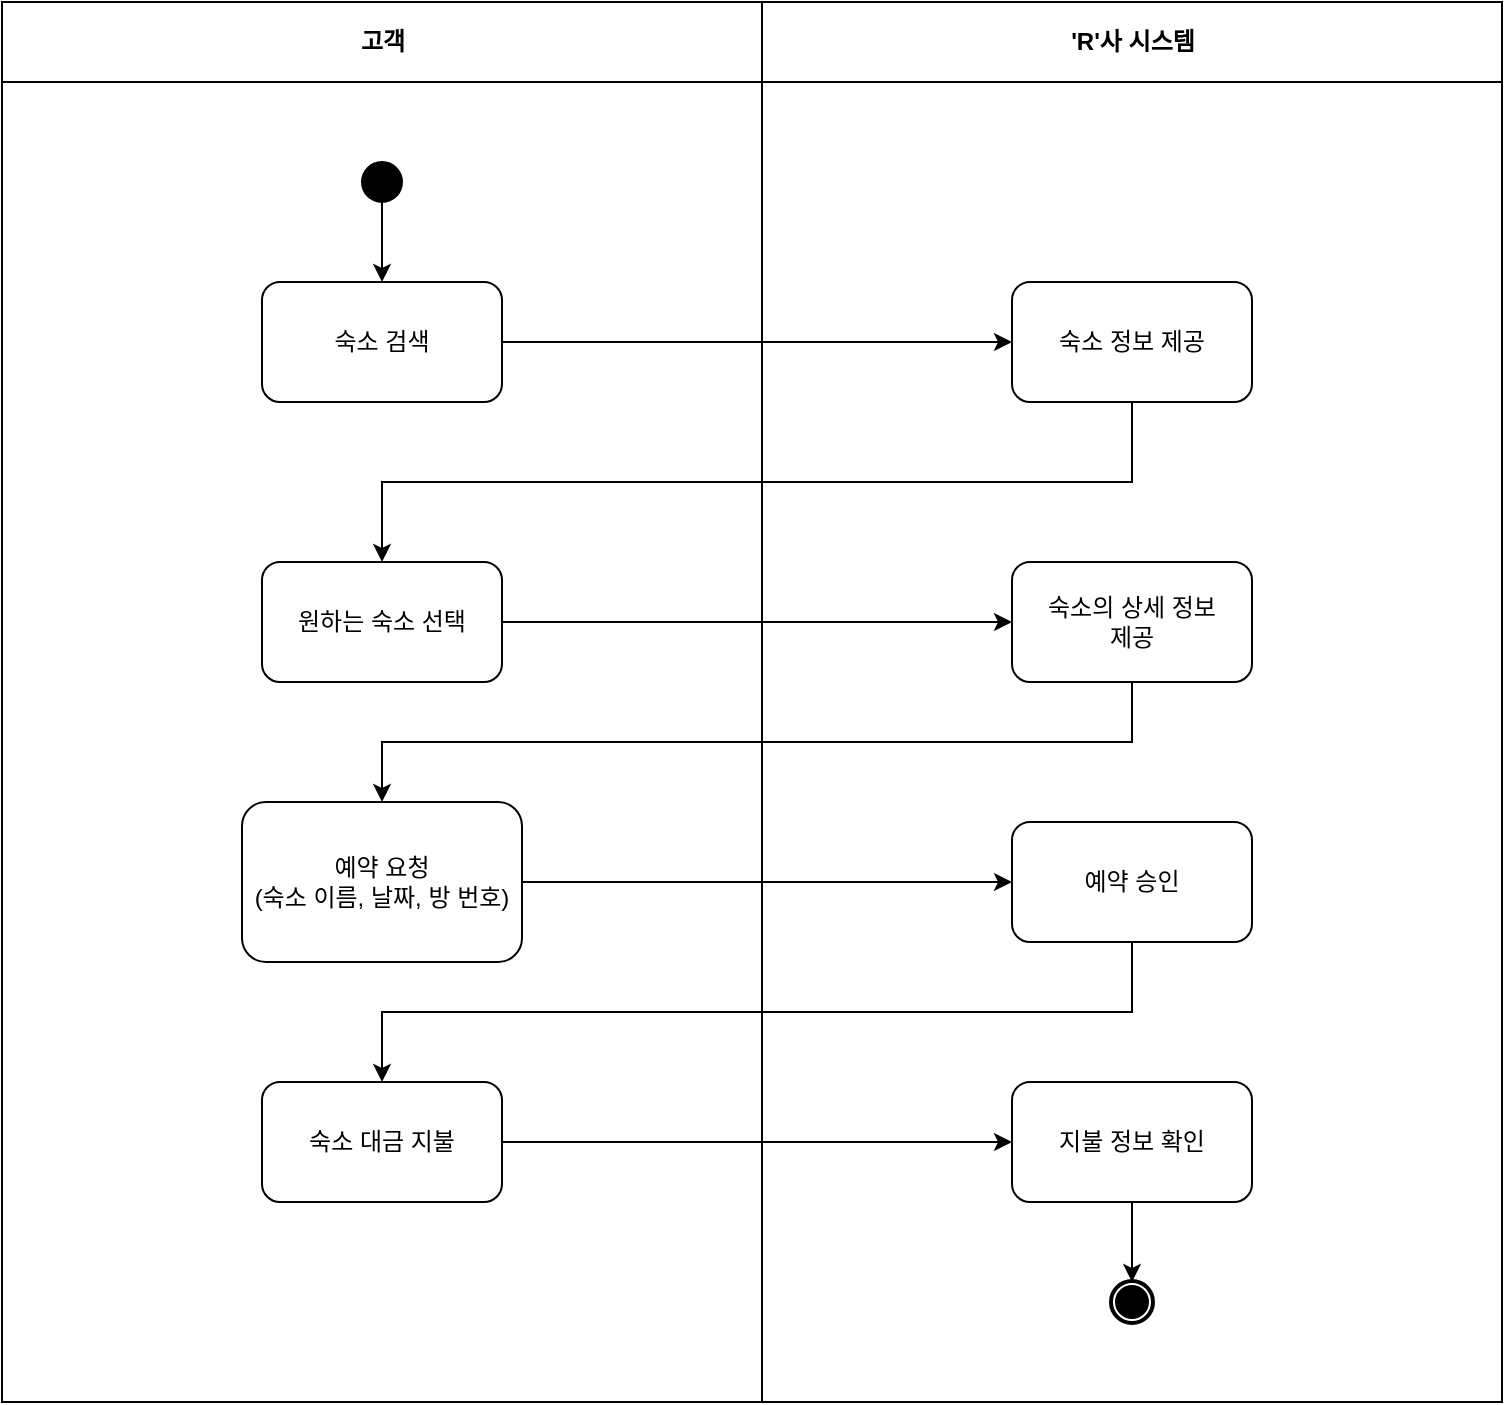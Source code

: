 <mxfile version="21.3.7" type="github">
  <diagram name="Page-1" id="0783ab3e-0a74-02c8-0abd-f7b4e66b4bec">
    <mxGraphModel dx="1843" dy="830" grid="1" gridSize="10" guides="1" tooltips="1" connect="1" arrows="1" fold="1" page="1" pageScale="1" pageWidth="850" pageHeight="1100" background="none" math="0" shadow="0">
      <root>
        <mxCell id="0" />
        <mxCell id="1" parent="0" />
        <mxCell id="1c1d494c118603dd-1" value="" style="swimlane;html=1;childLayout=stackLayout;startSize=0;rounded=0;shadow=0;comic=0;labelBackgroundColor=none;strokeWidth=1;fontFamily=Verdana;fontSize=12;align=center;" parent="1" vertex="1">
          <mxGeometry x="50" y="200" width="750" height="700" as="geometry" />
        </mxCell>
        <mxCell id="1c1d494c118603dd-2" value="고객" style="swimlane;html=1;startSize=40;" parent="1c1d494c118603dd-1" vertex="1">
          <mxGeometry width="380" height="700" as="geometry" />
        </mxCell>
        <mxCell id="iaeA8k5OK6wyuOvlLynX-12" style="edgeStyle=orthogonalEdgeStyle;rounded=0;orthogonalLoop=1;jettySize=auto;html=1;exitX=0.5;exitY=1;exitDx=0;exitDy=0;entryX=0.5;entryY=0;entryDx=0;entryDy=0;" edge="1" parent="1c1d494c118603dd-2" source="60571a20871a0731-4" target="iaeA8k5OK6wyuOvlLynX-3">
          <mxGeometry relative="1" as="geometry" />
        </mxCell>
        <mxCell id="60571a20871a0731-4" value="" style="ellipse;whiteSpace=wrap;html=1;rounded=0;shadow=0;comic=0;labelBackgroundColor=none;strokeWidth=1;fillColor=#000000;fontFamily=Verdana;fontSize=12;align=center;" parent="1c1d494c118603dd-2" vertex="1">
          <mxGeometry x="180" y="80" width="20" height="20" as="geometry" />
        </mxCell>
        <mxCell id="iaeA8k5OK6wyuOvlLynX-3" value="숙소 검색" style="rounded=1;whiteSpace=wrap;html=1;" vertex="1" parent="1c1d494c118603dd-2">
          <mxGeometry x="130" y="140" width="120" height="60" as="geometry" />
        </mxCell>
        <mxCell id="iaeA8k5OK6wyuOvlLynX-5" value="원하는 숙소 선택" style="rounded=1;whiteSpace=wrap;html=1;" vertex="1" parent="1c1d494c118603dd-2">
          <mxGeometry x="130" y="280" width="120" height="60" as="geometry" />
        </mxCell>
        <mxCell id="iaeA8k5OK6wyuOvlLynX-7" value="예약 요청&lt;br&gt;(숙소 이름, 날짜, 방 번호)" style="rounded=1;whiteSpace=wrap;html=1;" vertex="1" parent="1c1d494c118603dd-2">
          <mxGeometry x="120" y="400" width="140" height="80" as="geometry" />
        </mxCell>
        <mxCell id="iaeA8k5OK6wyuOvlLynX-9" value="숙소 대금 지불" style="rounded=1;whiteSpace=wrap;html=1;" vertex="1" parent="1c1d494c118603dd-2">
          <mxGeometry x="130" y="540" width="120" height="60" as="geometry" />
        </mxCell>
        <mxCell id="1c1d494c118603dd-4" value="&#39;R&#39;사 시스템" style="swimlane;html=1;startSize=40;" parent="1c1d494c118603dd-1" vertex="1">
          <mxGeometry x="380" width="370" height="700" as="geometry" />
        </mxCell>
        <mxCell id="60571a20871a0731-5" value="" style="shape=mxgraph.bpmn.shape;html=1;verticalLabelPosition=bottom;labelBackgroundColor=#ffffff;verticalAlign=top;perimeter=ellipsePerimeter;outline=end;symbol=terminate;rounded=0;shadow=0;comic=0;strokeWidth=1;fontFamily=Verdana;fontSize=12;align=center;" parent="1c1d494c118603dd-4" vertex="1">
          <mxGeometry x="175" y="640" width="20" height="20" as="geometry" />
        </mxCell>
        <mxCell id="iaeA8k5OK6wyuOvlLynX-4" value="숙소 정보 제공" style="rounded=1;whiteSpace=wrap;html=1;" vertex="1" parent="1c1d494c118603dd-4">
          <mxGeometry x="125" y="140" width="120" height="60" as="geometry" />
        </mxCell>
        <mxCell id="iaeA8k5OK6wyuOvlLynX-6" value="숙소의 상세 정보 &lt;br&gt;제공" style="rounded=1;whiteSpace=wrap;html=1;" vertex="1" parent="1c1d494c118603dd-4">
          <mxGeometry x="125" y="280" width="120" height="60" as="geometry" />
        </mxCell>
        <mxCell id="iaeA8k5OK6wyuOvlLynX-8" value="예약 승인" style="rounded=1;whiteSpace=wrap;html=1;" vertex="1" parent="1c1d494c118603dd-4">
          <mxGeometry x="125" y="410" width="120" height="60" as="geometry" />
        </mxCell>
        <mxCell id="iaeA8k5OK6wyuOvlLynX-20" style="edgeStyle=orthogonalEdgeStyle;rounded=0;orthogonalLoop=1;jettySize=auto;html=1;exitX=0.5;exitY=1;exitDx=0;exitDy=0;entryX=0.5;entryY=0;entryDx=0;entryDy=0;" edge="1" parent="1c1d494c118603dd-4" source="iaeA8k5OK6wyuOvlLynX-10" target="60571a20871a0731-5">
          <mxGeometry relative="1" as="geometry" />
        </mxCell>
        <mxCell id="iaeA8k5OK6wyuOvlLynX-10" value="지불 정보 확인" style="rounded=1;whiteSpace=wrap;html=1;" vertex="1" parent="1c1d494c118603dd-4">
          <mxGeometry x="125" y="540" width="120" height="60" as="geometry" />
        </mxCell>
        <mxCell id="iaeA8k5OK6wyuOvlLynX-13" style="edgeStyle=orthogonalEdgeStyle;rounded=0;orthogonalLoop=1;jettySize=auto;html=1;exitX=1;exitY=0.5;exitDx=0;exitDy=0;entryX=0;entryY=0.5;entryDx=0;entryDy=0;" edge="1" parent="1c1d494c118603dd-1" source="iaeA8k5OK6wyuOvlLynX-3" target="iaeA8k5OK6wyuOvlLynX-4">
          <mxGeometry relative="1" as="geometry" />
        </mxCell>
        <mxCell id="iaeA8k5OK6wyuOvlLynX-14" style="edgeStyle=orthogonalEdgeStyle;rounded=0;orthogonalLoop=1;jettySize=auto;html=1;exitX=0.5;exitY=1;exitDx=0;exitDy=0;entryX=0.5;entryY=0;entryDx=0;entryDy=0;" edge="1" parent="1c1d494c118603dd-1" source="iaeA8k5OK6wyuOvlLynX-4" target="iaeA8k5OK6wyuOvlLynX-5">
          <mxGeometry relative="1" as="geometry" />
        </mxCell>
        <mxCell id="iaeA8k5OK6wyuOvlLynX-15" style="edgeStyle=orthogonalEdgeStyle;rounded=0;orthogonalLoop=1;jettySize=auto;html=1;exitX=1;exitY=0.5;exitDx=0;exitDy=0;entryX=0;entryY=0.5;entryDx=0;entryDy=0;" edge="1" parent="1c1d494c118603dd-1" source="iaeA8k5OK6wyuOvlLynX-5" target="iaeA8k5OK6wyuOvlLynX-6">
          <mxGeometry relative="1" as="geometry" />
        </mxCell>
        <mxCell id="iaeA8k5OK6wyuOvlLynX-16" style="edgeStyle=orthogonalEdgeStyle;rounded=0;orthogonalLoop=1;jettySize=auto;html=1;exitX=0.5;exitY=1;exitDx=0;exitDy=0;entryX=0.5;entryY=0;entryDx=0;entryDy=0;" edge="1" parent="1c1d494c118603dd-1" source="iaeA8k5OK6wyuOvlLynX-6" target="iaeA8k5OK6wyuOvlLynX-7">
          <mxGeometry relative="1" as="geometry" />
        </mxCell>
        <mxCell id="iaeA8k5OK6wyuOvlLynX-17" style="edgeStyle=orthogonalEdgeStyle;rounded=0;orthogonalLoop=1;jettySize=auto;html=1;exitX=1;exitY=0.5;exitDx=0;exitDy=0;entryX=0;entryY=0.5;entryDx=0;entryDy=0;" edge="1" parent="1c1d494c118603dd-1" source="iaeA8k5OK6wyuOvlLynX-7" target="iaeA8k5OK6wyuOvlLynX-8">
          <mxGeometry relative="1" as="geometry" />
        </mxCell>
        <mxCell id="iaeA8k5OK6wyuOvlLynX-18" style="edgeStyle=orthogonalEdgeStyle;rounded=0;orthogonalLoop=1;jettySize=auto;html=1;exitX=0.5;exitY=1;exitDx=0;exitDy=0;entryX=0.5;entryY=0;entryDx=0;entryDy=0;" edge="1" parent="1c1d494c118603dd-1" source="iaeA8k5OK6wyuOvlLynX-8" target="iaeA8k5OK6wyuOvlLynX-9">
          <mxGeometry relative="1" as="geometry" />
        </mxCell>
        <mxCell id="iaeA8k5OK6wyuOvlLynX-19" style="edgeStyle=orthogonalEdgeStyle;rounded=0;orthogonalLoop=1;jettySize=auto;html=1;exitX=1;exitY=0.5;exitDx=0;exitDy=0;entryX=0;entryY=0.5;entryDx=0;entryDy=0;" edge="1" parent="1c1d494c118603dd-1" source="iaeA8k5OK6wyuOvlLynX-9" target="iaeA8k5OK6wyuOvlLynX-10">
          <mxGeometry relative="1" as="geometry" />
        </mxCell>
      </root>
    </mxGraphModel>
  </diagram>
</mxfile>
